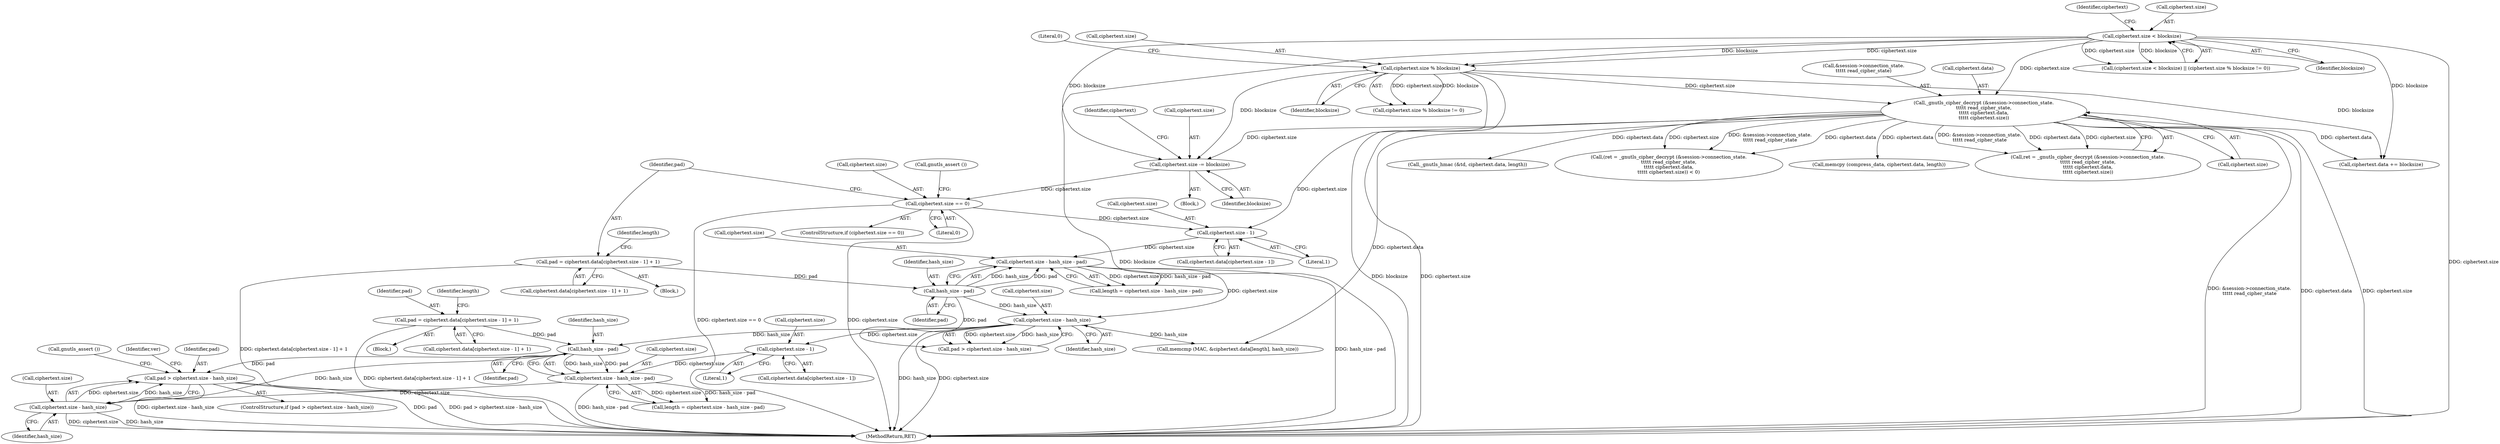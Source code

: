 digraph "1_savannah_bc8102405fda11ea00ca3b42acc4f4bce9d6e97b_0@del" {
"1000341" [label="(Call,pad > ciphertext.size - hash_size)"];
"1000337" [label="(Call,hash_size - pad)"];
"1000311" [label="(Call,ciphertext.size - hash_size)"];
"1000301" [label="(Call,ciphertext.size - hash_size - pad)"];
"1000293" [label="(Call,ciphertext.size - 1)"];
"1000277" [label="(Call,ciphertext.size == 0)"];
"1000266" [label="(Call,ciphertext.size -= blocksize)"];
"1000219" [label="(Call,ciphertext.size < blocksize)"];
"1000225" [label="(Call,ciphertext.size % blocksize)"];
"1000239" [label="(Call,_gnutls_cipher_decrypt (&session->connection_state.\n\t\t\t\t\t read_cipher_state,\n\t\t\t\t\t ciphertext.data,\n\t\t\t\t\t ciphertext.size))"];
"1000305" [label="(Call,hash_size - pad)"];
"1000286" [label="(Call,pad = ciphertext.data[ciphertext.size - 1] + 1)"];
"1000318" [label="(Call,pad = ciphertext.data[ciphertext.size - 1] + 1)"];
"1000343" [label="(Call,ciphertext.size - hash_size)"];
"1000333" [label="(Call,ciphertext.size - hash_size - pad)"];
"1000325" [label="(Call,ciphertext.size - 1)"];
"1000311" [label="(Call,ciphertext.size - hash_size)"];
"1000437" [label="(Call,_gnutls_hmac (&td, ciphertext.data, length))"];
"1000289" [label="(Call,ciphertext.data[ciphertext.size - 1])"];
"1000300" [label="(Identifier,length)"];
"1000229" [label="(Identifier,blocksize)"];
"1000302" [label="(Call,ciphertext.size)"];
"1000225" [label="(Call,ciphertext.size % blocksize)"];
"1000321" [label="(Call,ciphertext.data[ciphertext.size - 1])"];
"1000341" [label="(Call,pad > ciphertext.size - hash_size)"];
"1000277" [label="(Call,ciphertext.size == 0)"];
"1000276" [label="(ControlStructure,if (ciphertext.size == 0))"];
"1000333" [label="(Call,ciphertext.size - hash_size - pad)"];
"1000266" [label="(Call,ciphertext.size -= blocksize)"];
"1000270" [label="(Identifier,blocksize)"];
"1000273" [label="(Identifier,ciphertext)"];
"1000219" [label="(Call,ciphertext.size < blocksize)"];
"1000332" [label="(Identifier,length)"];
"1000307" [label="(Identifier,pad)"];
"1000218" [label="(Call,(ciphertext.size < blocksize) || (ciphertext.size % blocksize != 0))"];
"1000344" [label="(Call,ciphertext.size)"];
"1000329" [label="(Literal,1)"];
"1000227" [label="(Identifier,ciphertext)"];
"1000230" [label="(Literal,0)"];
"1000283" [label="(Call,gnutls_assert ())"];
"1000294" [label="(Call,ciphertext.size)"];
"1000326" [label="(Call,ciphertext.size)"];
"1000223" [label="(Identifier,blocksize)"];
"1000325" [label="(Call,ciphertext.size - 1)"];
"1000457" [label="(Call,memcmp (MAC, &ciphertext.data[length], hash_size))"];
"1000312" [label="(Call,ciphertext.size)"];
"1000288" [label="(Call,ciphertext.data[ciphertext.size - 1] + 1)"];
"1000347" [label="(Identifier,hash_size)"];
"1000319" [label="(Identifier,pad)"];
"1000340" [label="(ControlStructure,if (pad > ciphertext.size - hash_size))"];
"1000299" [label="(Call,length = ciphertext.size - hash_size - pad)"];
"1000487" [label="(MethodReturn,RET)"];
"1000331" [label="(Call,length = ciphertext.size - hash_size - pad)"];
"1000309" [label="(Call,pad > ciphertext.size - hash_size)"];
"1000301" [label="(Call,ciphertext.size - hash_size - pad)"];
"1000226" [label="(Call,ciphertext.size)"];
"1000339" [label="(Identifier,pad)"];
"1000343" [label="(Call,ciphertext.size - hash_size)"];
"1000240" [label="(Call,&session->connection_state.\n\t\t\t\t\t read_cipher_state)"];
"1000239" [label="(Call,_gnutls_cipher_decrypt (&session->connection_state.\n\t\t\t\t\t read_cipher_state,\n\t\t\t\t\t ciphertext.data,\n\t\t\t\t\t ciphertext.size))"];
"1000306" [label="(Identifier,hash_size)"];
"1000316" [label="(Block,)"];
"1000318" [label="(Call,pad = ciphertext.data[ciphertext.size - 1] + 1)"];
"1000297" [label="(Literal,1)"];
"1000246" [label="(Call,ciphertext.data)"];
"1000334" [label="(Call,ciphertext.size)"];
"1000315" [label="(Identifier,hash_size)"];
"1000236" [label="(Call,(ret = _gnutls_cipher_decrypt (&session->connection_state.\n\t\t\t\t\t read_cipher_state,\n\t\t\t\t\t ciphertext.data,\n\t\t\t\t\t ciphertext.size)) < 0)"];
"1000320" [label="(Call,ciphertext.data[ciphertext.size - 1] + 1)"];
"1000479" [label="(Call,memcpy (compress_data, ciphertext.data, length))"];
"1000286" [label="(Call,pad = ciphertext.data[ciphertext.size - 1] + 1)"];
"1000237" [label="(Call,ret = _gnutls_cipher_decrypt (&session->connection_state.\n\t\t\t\t\t read_cipher_state,\n\t\t\t\t\t ciphertext.data,\n\t\t\t\t\t ciphertext.size))"];
"1000271" [label="(Call,ciphertext.data += blocksize)"];
"1000305" [label="(Call,hash_size - pad)"];
"1000224" [label="(Call,ciphertext.size % blocksize != 0)"];
"1000349" [label="(Call,gnutls_assert ())"];
"1000118" [label="(Block,)"];
"1000287" [label="(Identifier,pad)"];
"1000337" [label="(Call,hash_size - pad)"];
"1000265" [label="(Block,)"];
"1000338" [label="(Identifier,hash_size)"];
"1000281" [label="(Literal,0)"];
"1000267" [label="(Call,ciphertext.size)"];
"1000364" [label="(Identifier,ver)"];
"1000342" [label="(Identifier,pad)"];
"1000293" [label="(Call,ciphertext.size - 1)"];
"1000278" [label="(Call,ciphertext.size)"];
"1000249" [label="(Call,ciphertext.size)"];
"1000220" [label="(Call,ciphertext.size)"];
"1000341" -> "1000340"  [label="AST: "];
"1000341" -> "1000343"  [label="CFG: "];
"1000342" -> "1000341"  [label="AST: "];
"1000343" -> "1000341"  [label="AST: "];
"1000349" -> "1000341"  [label="CFG: "];
"1000364" -> "1000341"  [label="CFG: "];
"1000341" -> "1000487"  [label="DDG: ciphertext.size - hash_size"];
"1000341" -> "1000487"  [label="DDG: pad"];
"1000341" -> "1000487"  [label="DDG: pad > ciphertext.size - hash_size"];
"1000337" -> "1000341"  [label="DDG: pad"];
"1000343" -> "1000341"  [label="DDG: ciphertext.size"];
"1000343" -> "1000341"  [label="DDG: hash_size"];
"1000337" -> "1000333"  [label="AST: "];
"1000337" -> "1000339"  [label="CFG: "];
"1000338" -> "1000337"  [label="AST: "];
"1000339" -> "1000337"  [label="AST: "];
"1000333" -> "1000337"  [label="CFG: "];
"1000337" -> "1000333"  [label="DDG: hash_size"];
"1000337" -> "1000333"  [label="DDG: pad"];
"1000311" -> "1000337"  [label="DDG: hash_size"];
"1000318" -> "1000337"  [label="DDG: pad"];
"1000337" -> "1000343"  [label="DDG: hash_size"];
"1000311" -> "1000309"  [label="AST: "];
"1000311" -> "1000315"  [label="CFG: "];
"1000312" -> "1000311"  [label="AST: "];
"1000315" -> "1000311"  [label="AST: "];
"1000309" -> "1000311"  [label="CFG: "];
"1000311" -> "1000487"  [label="DDG: ciphertext.size"];
"1000311" -> "1000487"  [label="DDG: hash_size"];
"1000311" -> "1000309"  [label="DDG: ciphertext.size"];
"1000311" -> "1000309"  [label="DDG: hash_size"];
"1000301" -> "1000311"  [label="DDG: ciphertext.size"];
"1000305" -> "1000311"  [label="DDG: hash_size"];
"1000311" -> "1000325"  [label="DDG: ciphertext.size"];
"1000311" -> "1000457"  [label="DDG: hash_size"];
"1000301" -> "1000299"  [label="AST: "];
"1000301" -> "1000305"  [label="CFG: "];
"1000302" -> "1000301"  [label="AST: "];
"1000305" -> "1000301"  [label="AST: "];
"1000299" -> "1000301"  [label="CFG: "];
"1000301" -> "1000487"  [label="DDG: hash_size - pad"];
"1000301" -> "1000299"  [label="DDG: ciphertext.size"];
"1000301" -> "1000299"  [label="DDG: hash_size - pad"];
"1000293" -> "1000301"  [label="DDG: ciphertext.size"];
"1000305" -> "1000301"  [label="DDG: hash_size"];
"1000305" -> "1000301"  [label="DDG: pad"];
"1000293" -> "1000289"  [label="AST: "];
"1000293" -> "1000297"  [label="CFG: "];
"1000294" -> "1000293"  [label="AST: "];
"1000297" -> "1000293"  [label="AST: "];
"1000289" -> "1000293"  [label="CFG: "];
"1000277" -> "1000293"  [label="DDG: ciphertext.size"];
"1000239" -> "1000293"  [label="DDG: ciphertext.size"];
"1000277" -> "1000276"  [label="AST: "];
"1000277" -> "1000281"  [label="CFG: "];
"1000278" -> "1000277"  [label="AST: "];
"1000281" -> "1000277"  [label="AST: "];
"1000283" -> "1000277"  [label="CFG: "];
"1000287" -> "1000277"  [label="CFG: "];
"1000277" -> "1000487"  [label="DDG: ciphertext.size"];
"1000277" -> "1000487"  [label="DDG: ciphertext.size == 0"];
"1000266" -> "1000277"  [label="DDG: ciphertext.size"];
"1000266" -> "1000265"  [label="AST: "];
"1000266" -> "1000270"  [label="CFG: "];
"1000267" -> "1000266"  [label="AST: "];
"1000270" -> "1000266"  [label="AST: "];
"1000273" -> "1000266"  [label="CFG: "];
"1000219" -> "1000266"  [label="DDG: blocksize"];
"1000225" -> "1000266"  [label="DDG: blocksize"];
"1000239" -> "1000266"  [label="DDG: ciphertext.size"];
"1000219" -> "1000218"  [label="AST: "];
"1000219" -> "1000223"  [label="CFG: "];
"1000220" -> "1000219"  [label="AST: "];
"1000223" -> "1000219"  [label="AST: "];
"1000227" -> "1000219"  [label="CFG: "];
"1000218" -> "1000219"  [label="CFG: "];
"1000219" -> "1000487"  [label="DDG: blocksize"];
"1000219" -> "1000487"  [label="DDG: ciphertext.size"];
"1000219" -> "1000218"  [label="DDG: ciphertext.size"];
"1000219" -> "1000218"  [label="DDG: blocksize"];
"1000219" -> "1000225"  [label="DDG: ciphertext.size"];
"1000219" -> "1000225"  [label="DDG: blocksize"];
"1000219" -> "1000239"  [label="DDG: ciphertext.size"];
"1000219" -> "1000271"  [label="DDG: blocksize"];
"1000225" -> "1000224"  [label="AST: "];
"1000225" -> "1000229"  [label="CFG: "];
"1000226" -> "1000225"  [label="AST: "];
"1000229" -> "1000225"  [label="AST: "];
"1000230" -> "1000225"  [label="CFG: "];
"1000225" -> "1000487"  [label="DDG: ciphertext.size"];
"1000225" -> "1000487"  [label="DDG: blocksize"];
"1000225" -> "1000224"  [label="DDG: ciphertext.size"];
"1000225" -> "1000224"  [label="DDG: blocksize"];
"1000225" -> "1000239"  [label="DDG: ciphertext.size"];
"1000225" -> "1000271"  [label="DDG: blocksize"];
"1000239" -> "1000237"  [label="AST: "];
"1000239" -> "1000249"  [label="CFG: "];
"1000240" -> "1000239"  [label="AST: "];
"1000246" -> "1000239"  [label="AST: "];
"1000249" -> "1000239"  [label="AST: "];
"1000237" -> "1000239"  [label="CFG: "];
"1000239" -> "1000487"  [label="DDG: &session->connection_state.\n\t\t\t\t\t read_cipher_state"];
"1000239" -> "1000487"  [label="DDG: ciphertext.data"];
"1000239" -> "1000487"  [label="DDG: ciphertext.size"];
"1000239" -> "1000236"  [label="DDG: &session->connection_state.\n\t\t\t\t\t read_cipher_state"];
"1000239" -> "1000236"  [label="DDG: ciphertext.data"];
"1000239" -> "1000236"  [label="DDG: ciphertext.size"];
"1000239" -> "1000237"  [label="DDG: &session->connection_state.\n\t\t\t\t\t read_cipher_state"];
"1000239" -> "1000237"  [label="DDG: ciphertext.data"];
"1000239" -> "1000237"  [label="DDG: ciphertext.size"];
"1000239" -> "1000271"  [label="DDG: ciphertext.data"];
"1000239" -> "1000437"  [label="DDG: ciphertext.data"];
"1000239" -> "1000457"  [label="DDG: ciphertext.data"];
"1000239" -> "1000479"  [label="DDG: ciphertext.data"];
"1000305" -> "1000307"  [label="CFG: "];
"1000306" -> "1000305"  [label="AST: "];
"1000307" -> "1000305"  [label="AST: "];
"1000286" -> "1000305"  [label="DDG: pad"];
"1000305" -> "1000309"  [label="DDG: pad"];
"1000286" -> "1000118"  [label="AST: "];
"1000286" -> "1000288"  [label="CFG: "];
"1000287" -> "1000286"  [label="AST: "];
"1000288" -> "1000286"  [label="AST: "];
"1000300" -> "1000286"  [label="CFG: "];
"1000286" -> "1000487"  [label="DDG: ciphertext.data[ciphertext.size - 1] + 1"];
"1000318" -> "1000316"  [label="AST: "];
"1000318" -> "1000320"  [label="CFG: "];
"1000319" -> "1000318"  [label="AST: "];
"1000320" -> "1000318"  [label="AST: "];
"1000332" -> "1000318"  [label="CFG: "];
"1000318" -> "1000487"  [label="DDG: ciphertext.data[ciphertext.size - 1] + 1"];
"1000343" -> "1000347"  [label="CFG: "];
"1000344" -> "1000343"  [label="AST: "];
"1000347" -> "1000343"  [label="AST: "];
"1000343" -> "1000487"  [label="DDG: ciphertext.size"];
"1000343" -> "1000487"  [label="DDG: hash_size"];
"1000333" -> "1000343"  [label="DDG: ciphertext.size"];
"1000333" -> "1000331"  [label="AST: "];
"1000334" -> "1000333"  [label="AST: "];
"1000331" -> "1000333"  [label="CFG: "];
"1000333" -> "1000487"  [label="DDG: hash_size - pad"];
"1000333" -> "1000331"  [label="DDG: ciphertext.size"];
"1000333" -> "1000331"  [label="DDG: hash_size - pad"];
"1000325" -> "1000333"  [label="DDG: ciphertext.size"];
"1000325" -> "1000321"  [label="AST: "];
"1000325" -> "1000329"  [label="CFG: "];
"1000326" -> "1000325"  [label="AST: "];
"1000329" -> "1000325"  [label="AST: "];
"1000321" -> "1000325"  [label="CFG: "];
}
